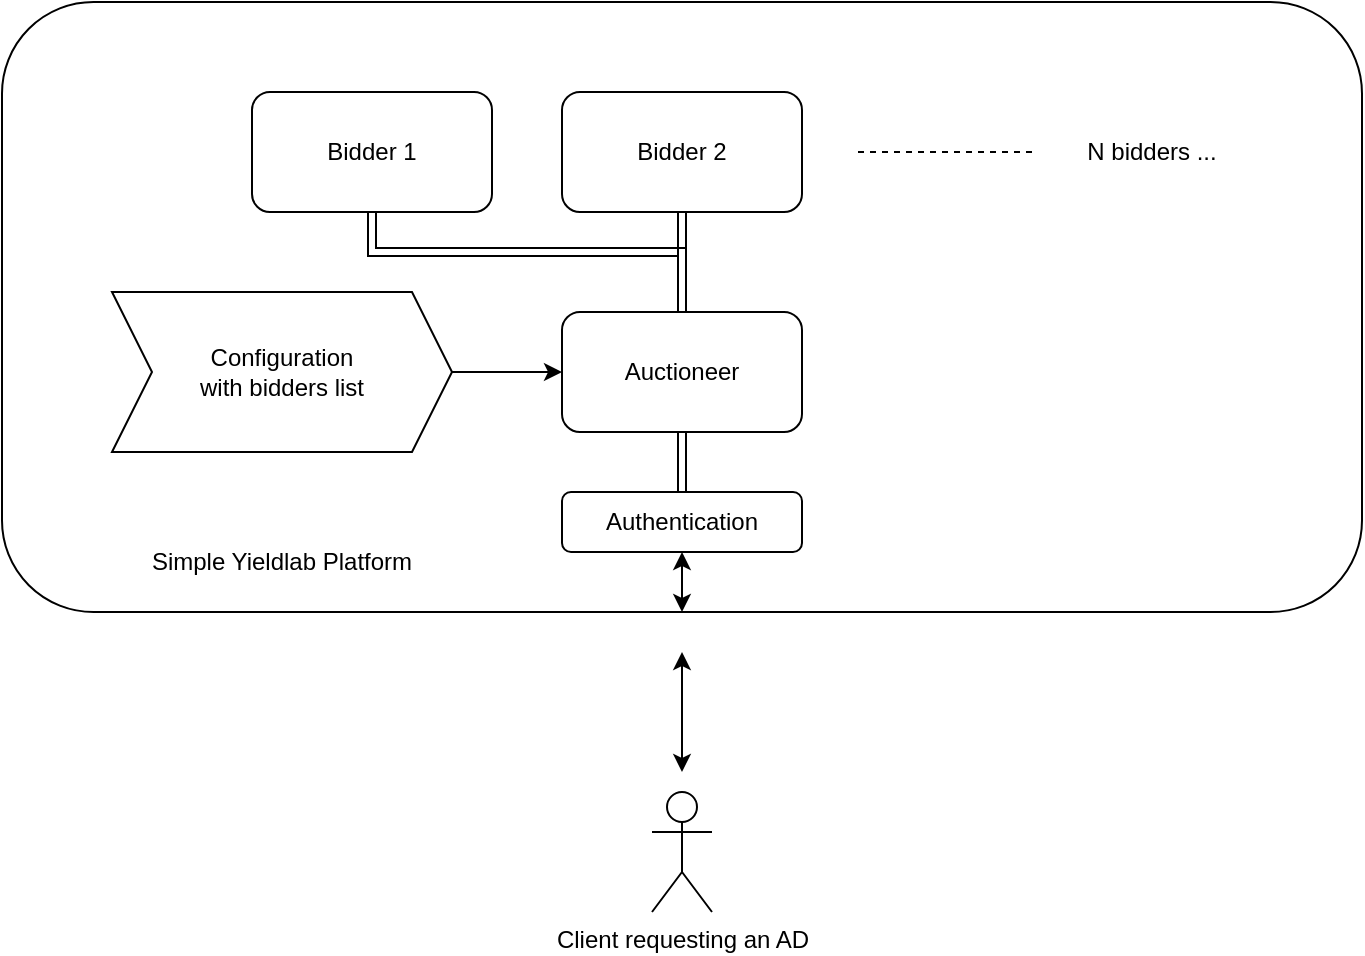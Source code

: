 <mxfile version="20.0.4" type="device"><diagram id="xzvZs4Jr5wagbrDjxAxB" name="Page-1"><mxGraphModel dx="1422" dy="768" grid="1" gridSize="10" guides="1" tooltips="1" connect="1" arrows="1" fold="1" page="1" pageScale="1" pageWidth="850" pageHeight="1100" math="0" shadow="0"><root><mxCell id="0"/><mxCell id="1" parent="0"/><mxCell id="nIW2-E-Oh7Izjbkncj4k-24" style="edgeStyle=none;shape=link;rounded=0;orthogonalLoop=1;jettySize=auto;html=1;" edge="1" parent="1" source="nIW2-E-Oh7Izjbkncj4k-6"><mxGeometry relative="1" as="geometry"><mxPoint x="425.0" y="330" as="targetPoint"/></mxGeometry></mxCell><mxCell id="nIW2-E-Oh7Izjbkncj4k-6" value="&lt;br&gt;&lt;br&gt;&lt;br&gt;&lt;br&gt;&lt;br&gt;&lt;br&gt;&lt;br&gt;&lt;br&gt;&lt;br&gt;&lt;br&gt;&lt;br&gt;&lt;br&gt;&lt;br&gt;&lt;br&gt;&lt;br&gt;&lt;br&gt;&lt;br&gt;" style="rounded=1;whiteSpace=wrap;html=1;" vertex="1" parent="1"><mxGeometry x="85" y="35" width="680" height="305" as="geometry"/></mxCell><mxCell id="nIW2-E-Oh7Izjbkncj4k-1" value="Bidder 1" style="rounded=1;whiteSpace=wrap;html=1;" vertex="1" parent="1"><mxGeometry x="210" y="80" width="120" height="60" as="geometry"/></mxCell><mxCell id="nIW2-E-Oh7Izjbkncj4k-2" value="Bidder 2" style="rounded=1;whiteSpace=wrap;html=1;" vertex="1" parent="1"><mxGeometry x="365" y="80" width="120" height="60" as="geometry"/></mxCell><mxCell id="nIW2-E-Oh7Izjbkncj4k-3" value="N bidders ..." style="text;html=1;strokeColor=none;fillColor=none;align=center;verticalAlign=middle;whiteSpace=wrap;rounded=0;" vertex="1" parent="1"><mxGeometry x="600" y="95" width="120" height="30" as="geometry"/></mxCell><mxCell id="nIW2-E-Oh7Izjbkncj4k-9" style="edgeStyle=orthogonalEdgeStyle;rounded=0;orthogonalLoop=1;jettySize=auto;html=1;shape=link;" edge="1" parent="1" source="nIW2-E-Oh7Izjbkncj4k-4" target="nIW2-E-Oh7Izjbkncj4k-2"><mxGeometry relative="1" as="geometry"/></mxCell><mxCell id="nIW2-E-Oh7Izjbkncj4k-10" style="edgeStyle=orthogonalEdgeStyle;rounded=0;orthogonalLoop=1;jettySize=auto;html=1;shape=link;" edge="1" parent="1" source="nIW2-E-Oh7Izjbkncj4k-4" target="nIW2-E-Oh7Izjbkncj4k-1"><mxGeometry relative="1" as="geometry"><Array as="points"><mxPoint x="425" y="160"/><mxPoint x="270" y="160"/></Array></mxGeometry></mxCell><mxCell id="nIW2-E-Oh7Izjbkncj4k-4" value="Auctioneer" style="rounded=1;whiteSpace=wrap;html=1;" vertex="1" parent="1"><mxGeometry x="365" y="190" width="120" height="60" as="geometry"/></mxCell><mxCell id="nIW2-E-Oh7Izjbkncj4k-5" value="" style="endArrow=none;dashed=1;html=1;rounded=0;exitX=0;exitY=0.5;exitDx=0;exitDy=0;" edge="1" parent="1" source="nIW2-E-Oh7Izjbkncj4k-3"><mxGeometry width="50" height="50" relative="1" as="geometry"><mxPoint x="520" y="140" as="sourcePoint"/><mxPoint x="510" y="110" as="targetPoint"/></mxGeometry></mxCell><mxCell id="nIW2-E-Oh7Izjbkncj4k-8" style="edgeStyle=orthogonalEdgeStyle;rounded=0;orthogonalLoop=1;jettySize=auto;html=1;entryX=0;entryY=0.5;entryDx=0;entryDy=0;" edge="1" parent="1" source="nIW2-E-Oh7Izjbkncj4k-7" target="nIW2-E-Oh7Izjbkncj4k-4"><mxGeometry relative="1" as="geometry"/></mxCell><mxCell id="nIW2-E-Oh7Izjbkncj4k-7" value="Configuration &lt;br&gt;with bidders list" style="shape=step;perimeter=stepPerimeter;whiteSpace=wrap;html=1;fixedSize=1;" vertex="1" parent="1"><mxGeometry x="140" y="180" width="170" height="80" as="geometry"/></mxCell><mxCell id="nIW2-E-Oh7Izjbkncj4k-11" value="Simple Yieldlab Platform" style="text;html=1;strokeColor=none;fillColor=none;align=center;verticalAlign=middle;whiteSpace=wrap;rounded=0;" vertex="1" parent="1"><mxGeometry x="151.25" y="300" width="147.5" height="30" as="geometry"/></mxCell><mxCell id="nIW2-E-Oh7Izjbkncj4k-12" value="Client requesting an AD" style="shape=umlActor;verticalLabelPosition=bottom;verticalAlign=top;html=1;outlineConnect=0;" vertex="1" parent="1"><mxGeometry x="410" y="430" width="30" height="60" as="geometry"/></mxCell><mxCell id="nIW2-E-Oh7Izjbkncj4k-19" value="" style="endArrow=classic;startArrow=classic;html=1;rounded=0;" edge="1" parent="1"><mxGeometry width="50" height="50" relative="1" as="geometry"><mxPoint x="425" y="420" as="sourcePoint"/><mxPoint x="425" y="360" as="targetPoint"/></mxGeometry></mxCell><mxCell id="nIW2-E-Oh7Izjbkncj4k-22" style="rounded=0;orthogonalLoop=1;jettySize=auto;html=1;entryX=0.5;entryY=1;entryDx=0;entryDy=0;shape=link;" edge="1" parent="1" source="nIW2-E-Oh7Izjbkncj4k-20" target="nIW2-E-Oh7Izjbkncj4k-4"><mxGeometry relative="1" as="geometry"/></mxCell><mxCell id="nIW2-E-Oh7Izjbkncj4k-20" value="Authentication" style="rounded=1;whiteSpace=wrap;html=1;" vertex="1" parent="1"><mxGeometry x="365" y="280" width="120" height="30" as="geometry"/></mxCell><mxCell id="nIW2-E-Oh7Izjbkncj4k-25" value="" style="endArrow=classic;startArrow=classic;html=1;rounded=0;entryX=0.5;entryY=1;entryDx=0;entryDy=0;exitX=0.5;exitY=1;exitDx=0;exitDy=0;" edge="1" parent="1" source="nIW2-E-Oh7Izjbkncj4k-20" target="nIW2-E-Oh7Izjbkncj4k-6"><mxGeometry width="50" height="50" relative="1" as="geometry"><mxPoint x="440" y="290" as="sourcePoint"/><mxPoint x="490" y="240" as="targetPoint"/></mxGeometry></mxCell></root></mxGraphModel></diagram></mxfile>